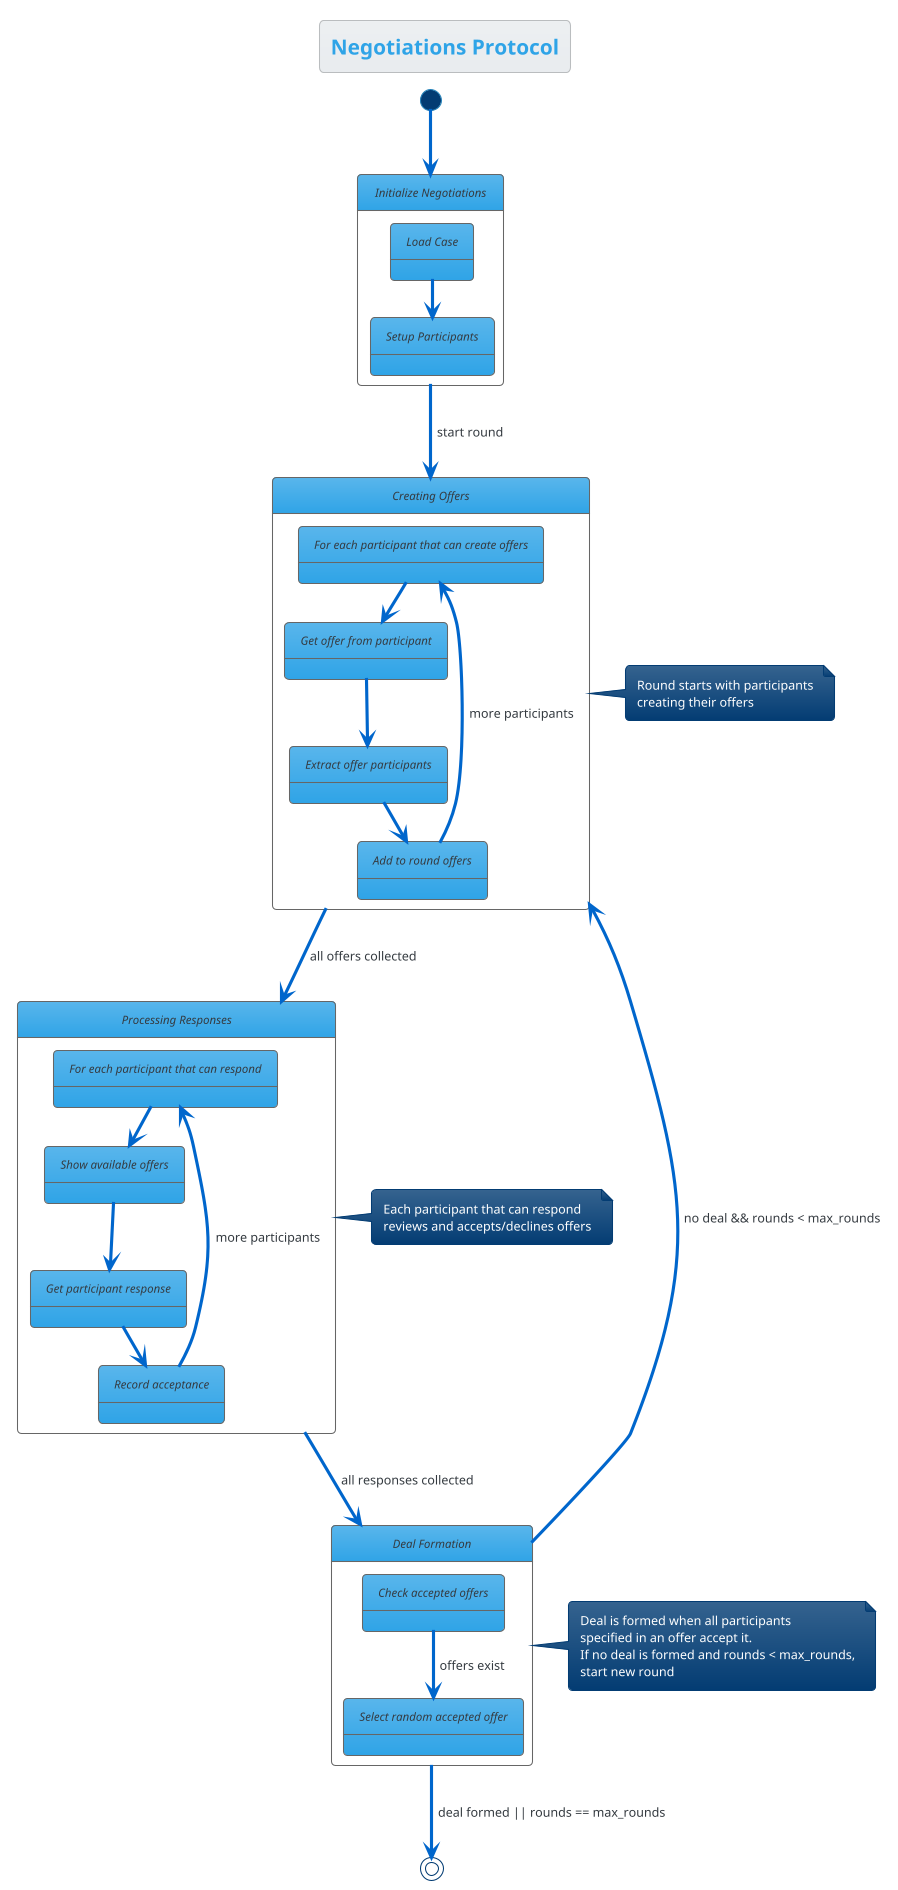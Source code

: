 @startuml negotiations_protocol
!theme cerulean

' Styling
skinparam StateFontStyle bold
skinparam StateAttributeFontStyle italic
skinparam ArrowColor #0066CC
skinparam StateBorderColor #666666

title Negotiations Protocol

state "Initialize Negotiations" as Init {
    state "Load Case" as LoadCase
    state "Setup Participants" as SetupParticipants
    LoadCase --> SetupParticipants
}

state "Creating Offers" as CreatingOffers {
    state "For each participant that can create offers" as ParticipantLoop
    state "Get offer from participant" as GetOffer
    state "Extract offer participants" as ExtractParticipants
    state "Add to round offers" as AddOffer

    ParticipantLoop --> GetOffer
    GetOffer --> ExtractParticipants
    ExtractParticipants --> AddOffer
    AddOffer --> ParticipantLoop : more participants
}

state "Processing Responses" as ProcessingResponses {
    state "For each participant that can respond" as ResponseLoop
    state "Show available offers" as ShowOffers
    state "Get participant response" as GetResponse
    state "Record acceptance" as RecordAcceptance

    ResponseLoop --> ShowOffers
    ShowOffers --> GetResponse
    GetResponse --> RecordAcceptance
    RecordAcceptance --> ResponseLoop : more participants
}

state "Deal Formation" as DealFormation {
    state "Check accepted offers" as CheckOffers
    state "Select random accepted offer" as SelectOffer

    CheckOffers --> SelectOffer : offers exist
}

[*] --> Init
Init --> CreatingOffers : start round

CreatingOffers --> ProcessingResponses : all offers collected
ProcessingResponses --> DealFormation : all responses collected
DealFormation --> CreatingOffers : no deal && rounds < max_rounds
DealFormation --> [*] : deal formed || rounds == max_rounds

note right of CreatingOffers
  Round starts with participants
  creating their offers
end note

note right of ProcessingResponses
  Each participant that can respond
  reviews and accepts/declines offers
end note

note right of DealFormation
  Deal is formed when all participants
  specified in an offer accept it.
  If no deal is formed and rounds < max_rounds,
  start new round
end note

@enduml  